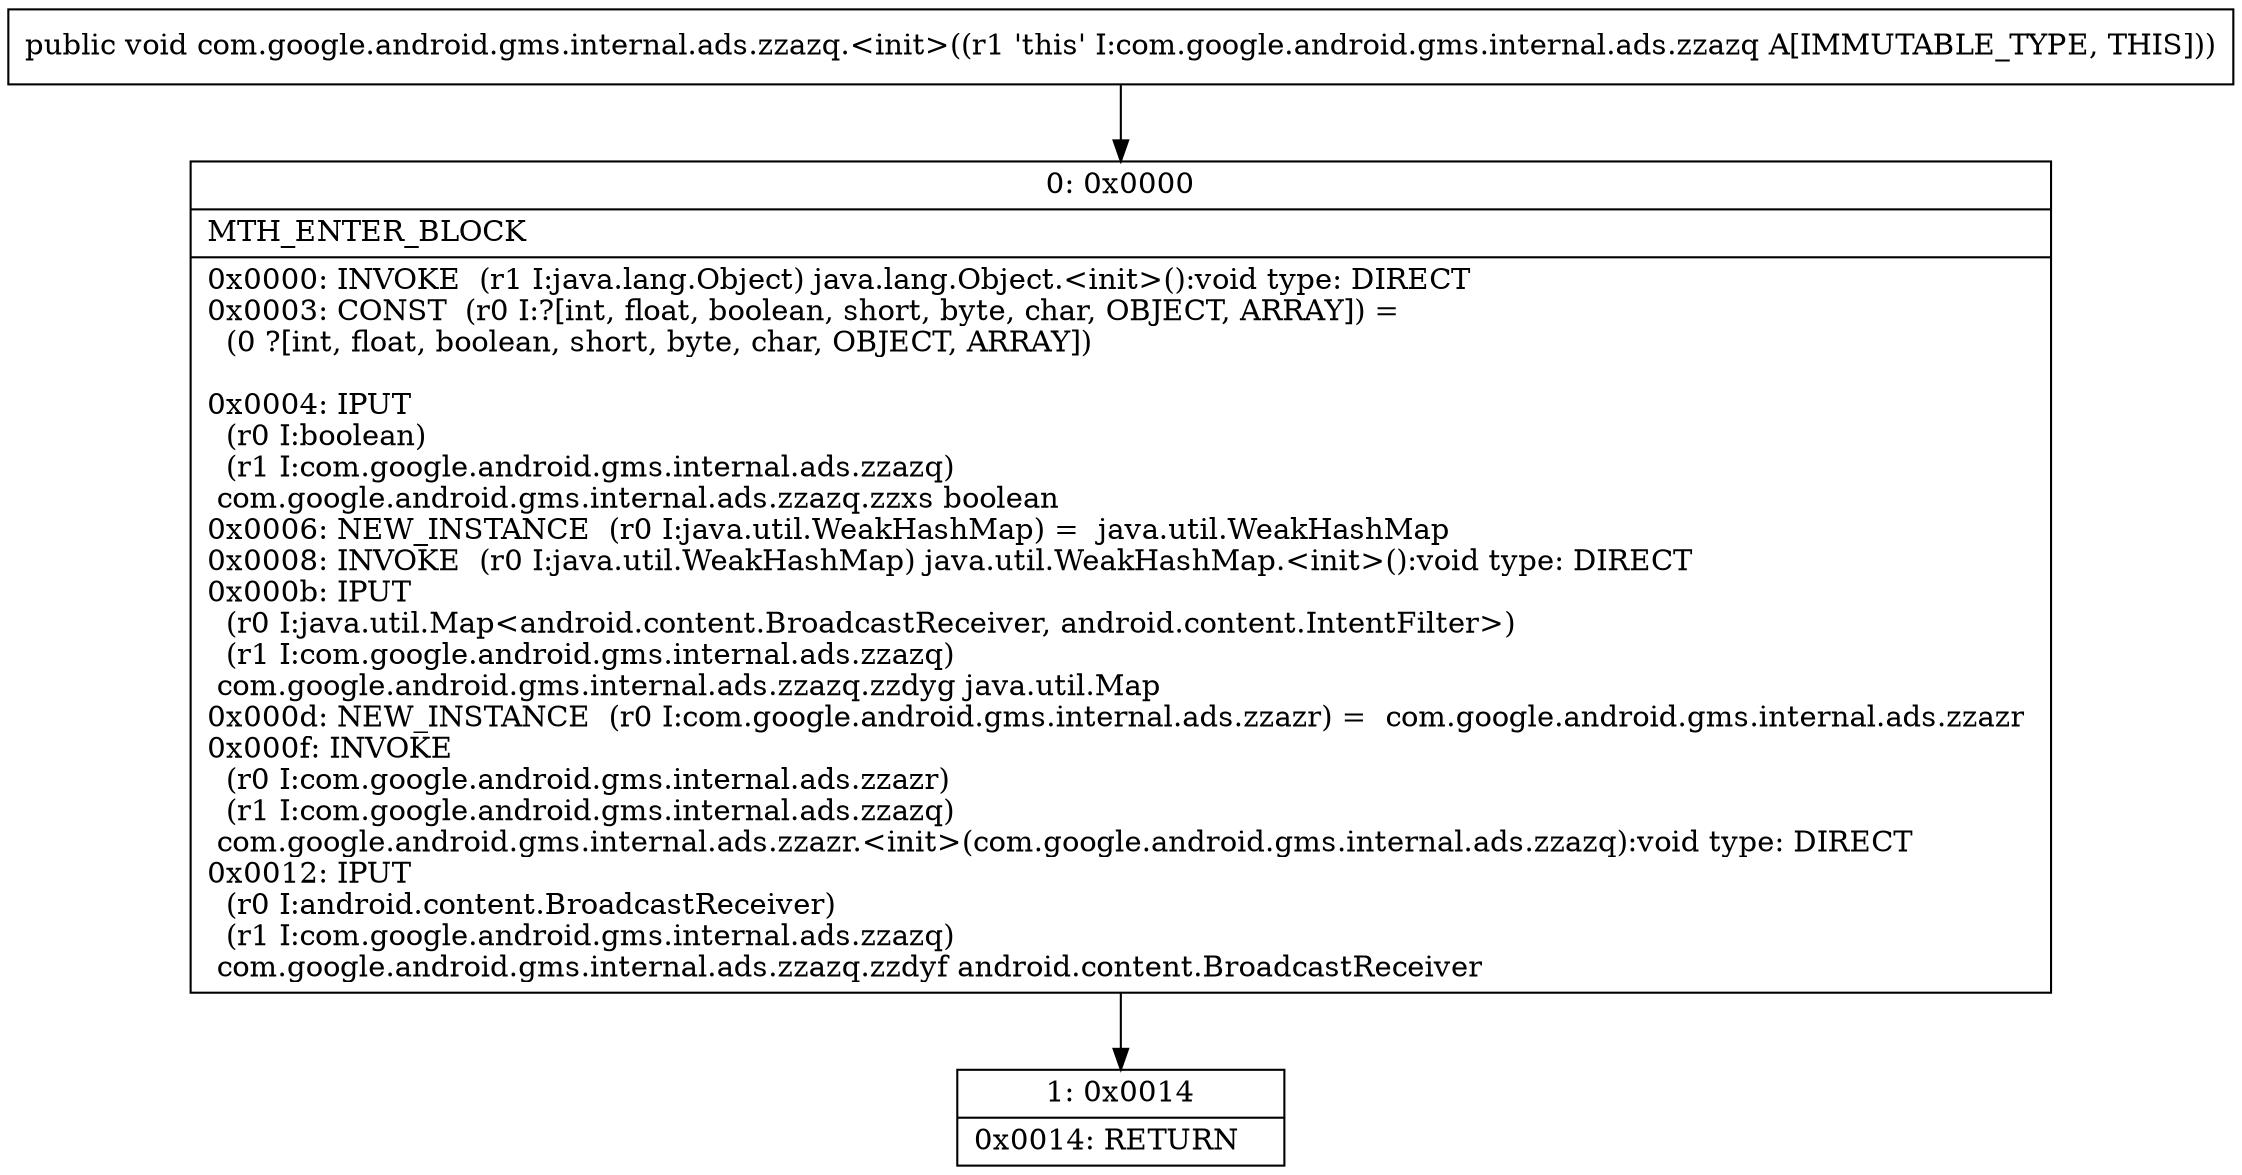 digraph "CFG forcom.google.android.gms.internal.ads.zzazq.\<init\>()V" {
Node_0 [shape=record,label="{0\:\ 0x0000|MTH_ENTER_BLOCK\l|0x0000: INVOKE  (r1 I:java.lang.Object) java.lang.Object.\<init\>():void type: DIRECT \l0x0003: CONST  (r0 I:?[int, float, boolean, short, byte, char, OBJECT, ARRAY]) = \l  (0 ?[int, float, boolean, short, byte, char, OBJECT, ARRAY])\l \l0x0004: IPUT  \l  (r0 I:boolean)\l  (r1 I:com.google.android.gms.internal.ads.zzazq)\l com.google.android.gms.internal.ads.zzazq.zzxs boolean \l0x0006: NEW_INSTANCE  (r0 I:java.util.WeakHashMap) =  java.util.WeakHashMap \l0x0008: INVOKE  (r0 I:java.util.WeakHashMap) java.util.WeakHashMap.\<init\>():void type: DIRECT \l0x000b: IPUT  \l  (r0 I:java.util.Map\<android.content.BroadcastReceiver, android.content.IntentFilter\>)\l  (r1 I:com.google.android.gms.internal.ads.zzazq)\l com.google.android.gms.internal.ads.zzazq.zzdyg java.util.Map \l0x000d: NEW_INSTANCE  (r0 I:com.google.android.gms.internal.ads.zzazr) =  com.google.android.gms.internal.ads.zzazr \l0x000f: INVOKE  \l  (r0 I:com.google.android.gms.internal.ads.zzazr)\l  (r1 I:com.google.android.gms.internal.ads.zzazq)\l com.google.android.gms.internal.ads.zzazr.\<init\>(com.google.android.gms.internal.ads.zzazq):void type: DIRECT \l0x0012: IPUT  \l  (r0 I:android.content.BroadcastReceiver)\l  (r1 I:com.google.android.gms.internal.ads.zzazq)\l com.google.android.gms.internal.ads.zzazq.zzdyf android.content.BroadcastReceiver \l}"];
Node_1 [shape=record,label="{1\:\ 0x0014|0x0014: RETURN   \l}"];
MethodNode[shape=record,label="{public void com.google.android.gms.internal.ads.zzazq.\<init\>((r1 'this' I:com.google.android.gms.internal.ads.zzazq A[IMMUTABLE_TYPE, THIS])) }"];
MethodNode -> Node_0;
Node_0 -> Node_1;
}


